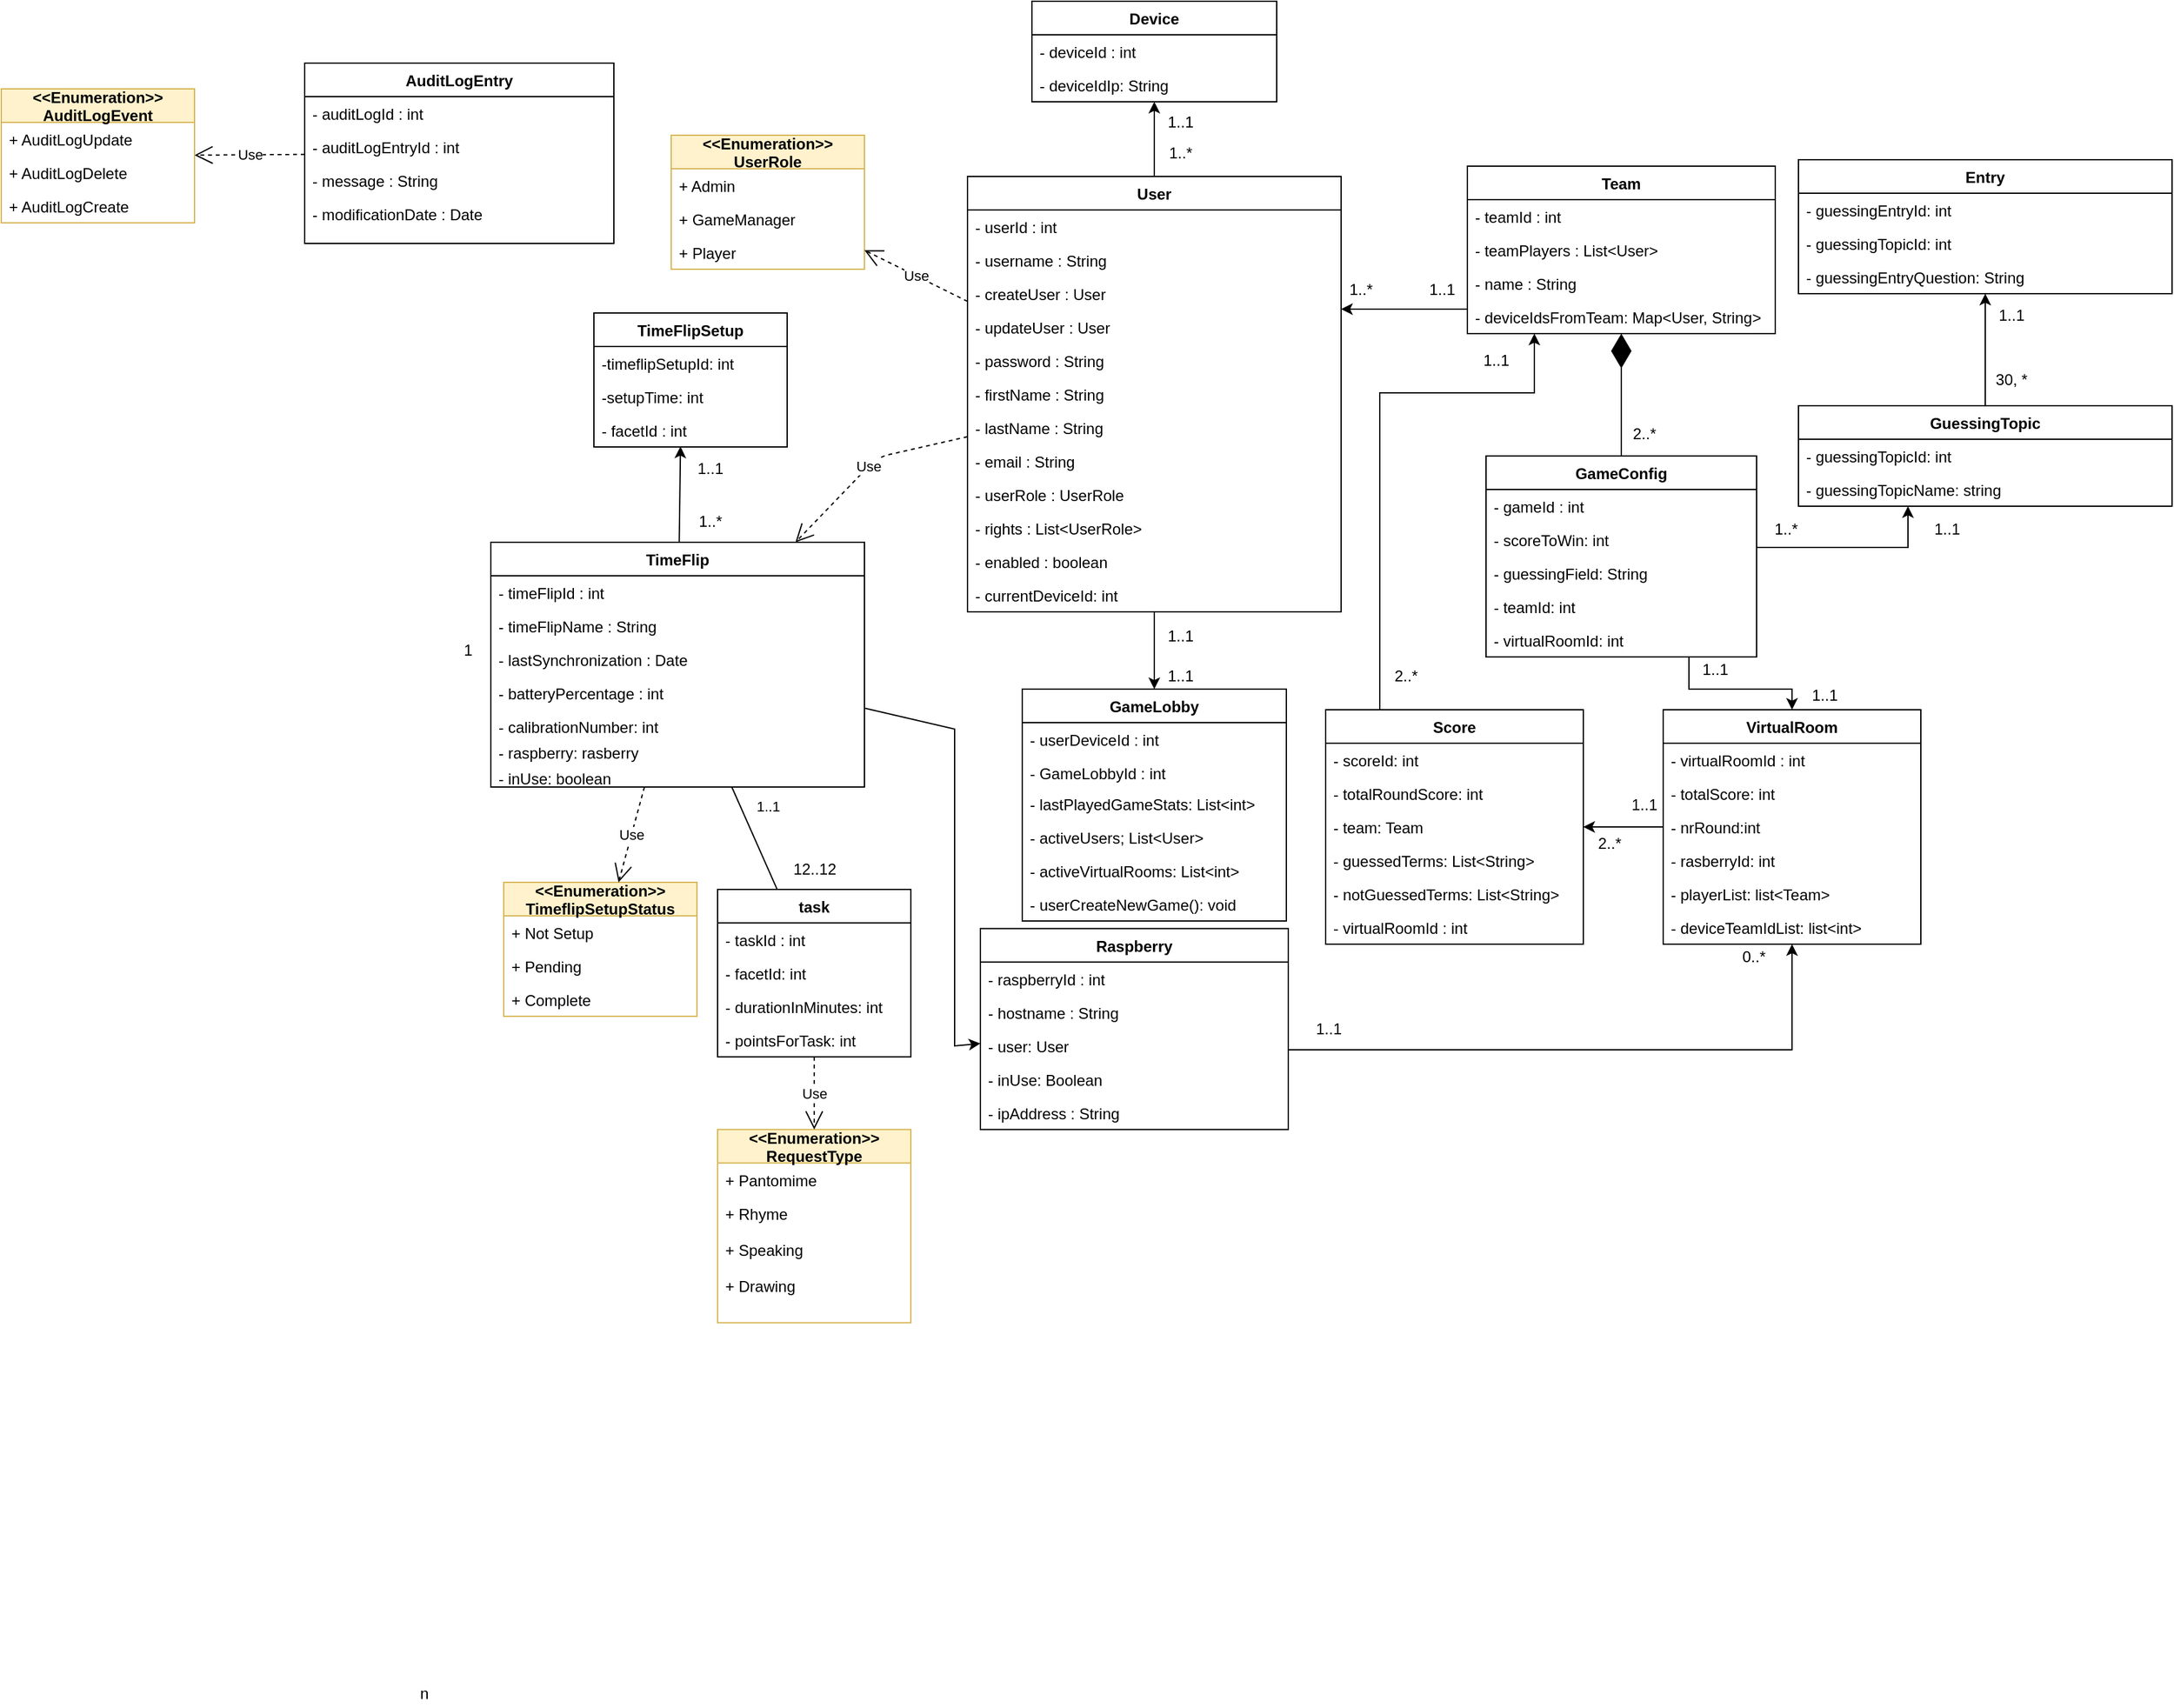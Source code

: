 <mxfile version="14.4.3" type="device"><diagram id="C5RBs43oDa-KdzZeNtuy" name="Page-1"><mxGraphModel dx="3199" dy="1284" grid="1" gridSize="10" guides="1" tooltips="1" connect="1" arrows="1" fold="1" page="1" pageScale="1" pageWidth="827" pageHeight="1169" math="0" shadow="0"><root><mxCell id="WIyWlLk6GJQsqaUBKTNV-0"/><mxCell id="WIyWlLk6GJQsqaUBKTNV-1" parent="WIyWlLk6GJQsqaUBKTNV-0"/><mxCell id="5PBiCE7rdW9SW3USugjP-83" style="edgeStyle=orthogonalEdgeStyle;rounded=0;orthogonalLoop=1;jettySize=auto;html=1;" parent="WIyWlLk6GJQsqaUBKTNV-1" source="x8WCx9pebkbdI_Yr-oTF-0" target="5PBiCE7rdW9SW3USugjP-73" edge="1"><mxGeometry relative="1" as="geometry"/></mxCell><mxCell id="5PBiCE7rdW9SW3USugjP-109" style="edgeStyle=orthogonalEdgeStyle;rounded=0;orthogonalLoop=1;jettySize=auto;html=1;" parent="WIyWlLk6GJQsqaUBKTNV-1" source="x8WCx9pebkbdI_Yr-oTF-0" target="5PBiCE7rdW9SW3USugjP-0" edge="1"><mxGeometry relative="1" as="geometry"/></mxCell><mxCell id="x8WCx9pebkbdI_Yr-oTF-0" value="User" style="swimlane;fontStyle=1;align=center;verticalAlign=top;childLayout=stackLayout;horizontal=1;startSize=26;horizontalStack=0;resizeParent=1;resizeParentMax=0;resizeLast=0;collapsible=1;marginBottom=0;" parent="WIyWlLk6GJQsqaUBKTNV-1" vertex="1"><mxGeometry x="380" y="162" width="290" height="338" as="geometry"/></mxCell><mxCell id="nUB-XONqhZ9gHcy7gtvJ-40" value="- userId : int" style="text;strokeColor=none;fillColor=none;align=left;verticalAlign=top;spacingLeft=4;spacingRight=4;overflow=hidden;rotatable=0;points=[[0,0.5],[1,0.5]];portConstraint=eastwest;" parent="x8WCx9pebkbdI_Yr-oTF-0" vertex="1"><mxGeometry y="26" width="290" height="26" as="geometry"/></mxCell><mxCell id="x8WCx9pebkbdI_Yr-oTF-1" value="- username : String " style="text;strokeColor=none;fillColor=none;align=left;verticalAlign=top;spacingLeft=4;spacingRight=4;overflow=hidden;rotatable=0;points=[[0,0.5],[1,0.5]];portConstraint=eastwest;" parent="x8WCx9pebkbdI_Yr-oTF-0" vertex="1"><mxGeometry y="52" width="290" height="26" as="geometry"/></mxCell><mxCell id="x8WCx9pebkbdI_Yr-oTF-2" value="- createUser : User" style="text;strokeColor=none;fillColor=none;align=left;verticalAlign=top;spacingLeft=4;spacingRight=4;overflow=hidden;rotatable=0;points=[[0,0.5],[1,0.5]];portConstraint=eastwest;" parent="x8WCx9pebkbdI_Yr-oTF-0" vertex="1"><mxGeometry y="78" width="290" height="26" as="geometry"/></mxCell><mxCell id="x8WCx9pebkbdI_Yr-oTF-4" value="- updateUser : User" style="text;strokeColor=none;fillColor=none;align=left;verticalAlign=top;spacingLeft=4;spacingRight=4;overflow=hidden;rotatable=0;points=[[0,0.5],[1,0.5]];portConstraint=eastwest;" parent="x8WCx9pebkbdI_Yr-oTF-0" vertex="1"><mxGeometry y="104" width="290" height="26" as="geometry"/></mxCell><mxCell id="x8WCx9pebkbdI_Yr-oTF-6" value="- password : String" style="text;strokeColor=none;fillColor=none;align=left;verticalAlign=top;spacingLeft=4;spacingRight=4;overflow=hidden;rotatable=0;points=[[0,0.5],[1,0.5]];portConstraint=eastwest;" parent="x8WCx9pebkbdI_Yr-oTF-0" vertex="1"><mxGeometry y="130" width="290" height="26" as="geometry"/></mxCell><mxCell id="x8WCx9pebkbdI_Yr-oTF-7" value="- firstName : String" style="text;strokeColor=none;fillColor=none;align=left;verticalAlign=top;spacingLeft=4;spacingRight=4;overflow=hidden;rotatable=0;points=[[0,0.5],[1,0.5]];portConstraint=eastwest;" parent="x8WCx9pebkbdI_Yr-oTF-0" vertex="1"><mxGeometry y="156" width="290" height="26" as="geometry"/></mxCell><mxCell id="x8WCx9pebkbdI_Yr-oTF-8" value="- lastName : String" style="text;strokeColor=none;fillColor=none;align=left;verticalAlign=top;spacingLeft=4;spacingRight=4;overflow=hidden;rotatable=0;points=[[0,0.5],[1,0.5]];portConstraint=eastwest;" parent="x8WCx9pebkbdI_Yr-oTF-0" vertex="1"><mxGeometry y="182" width="290" height="26" as="geometry"/></mxCell><mxCell id="x8WCx9pebkbdI_Yr-oTF-9" value="- email : String" style="text;strokeColor=none;fillColor=none;align=left;verticalAlign=top;spacingLeft=4;spacingRight=4;overflow=hidden;rotatable=0;points=[[0,0.5],[1,0.5]];portConstraint=eastwest;" parent="x8WCx9pebkbdI_Yr-oTF-0" vertex="1"><mxGeometry y="208" width="290" height="26" as="geometry"/></mxCell><mxCell id="x8WCx9pebkbdI_Yr-oTF-10" value="- userRole : UserRole" style="text;strokeColor=none;fillColor=none;align=left;verticalAlign=top;spacingLeft=4;spacingRight=4;overflow=hidden;rotatable=0;points=[[0,0.5],[1,0.5]];portConstraint=eastwest;" parent="x8WCx9pebkbdI_Yr-oTF-0" vertex="1"><mxGeometry y="234" width="290" height="26" as="geometry"/></mxCell><mxCell id="x8WCx9pebkbdI_Yr-oTF-11" value="- rights : List&lt;UserRole&gt;" style="text;strokeColor=none;fillColor=none;align=left;verticalAlign=top;spacingLeft=4;spacingRight=4;overflow=hidden;rotatable=0;points=[[0,0.5],[1,0.5]];portConstraint=eastwest;" parent="x8WCx9pebkbdI_Yr-oTF-0" vertex="1"><mxGeometry y="260" width="290" height="26" as="geometry"/></mxCell><mxCell id="5PBiCE7rdW9SW3USugjP-110" value="- enabled : boolean" style="text;strokeColor=none;fillColor=none;align=left;verticalAlign=top;spacingLeft=4;spacingRight=4;overflow=hidden;rotatable=0;points=[[0,0.5],[1,0.5]];portConstraint=eastwest;" parent="x8WCx9pebkbdI_Yr-oTF-0" vertex="1"><mxGeometry y="286" width="290" height="26" as="geometry"/></mxCell><mxCell id="x8WCx9pebkbdI_Yr-oTF-12" value="- currentDeviceId: int" style="text;strokeColor=none;fillColor=none;align=left;verticalAlign=top;spacingLeft=4;spacingRight=4;overflow=hidden;rotatable=0;points=[[0,0.5],[1,0.5]];portConstraint=eastwest;" parent="x8WCx9pebkbdI_Yr-oTF-0" vertex="1"><mxGeometry y="312" width="290" height="26" as="geometry"/></mxCell><mxCell id="x8WCx9pebkbdI_Yr-oTF-17" value="&lt;&lt;Enumeration&gt;&gt;&#10;UserRole" style="swimlane;fontStyle=1;childLayout=stackLayout;horizontal=1;startSize=26;fillColor=#fff2cc;horizontalStack=0;resizeParent=1;resizeParentMax=0;resizeLast=0;collapsible=1;marginBottom=0;strokeColor=#d6b656;" parent="WIyWlLk6GJQsqaUBKTNV-1" vertex="1"><mxGeometry x="150" y="130.0" width="150" height="104" as="geometry"/></mxCell><mxCell id="x8WCx9pebkbdI_Yr-oTF-18" value="+ Admin" style="text;strokeColor=none;fillColor=none;align=left;verticalAlign=top;spacingLeft=4;spacingRight=4;overflow=hidden;rotatable=0;points=[[0,0.5],[1,0.5]];portConstraint=eastwest;" parent="x8WCx9pebkbdI_Yr-oTF-17" vertex="1"><mxGeometry y="26" width="150" height="26" as="geometry"/></mxCell><mxCell id="x8WCx9pebkbdI_Yr-oTF-19" value="+ GameManager" style="text;strokeColor=none;fillColor=none;align=left;verticalAlign=top;spacingLeft=4;spacingRight=4;overflow=hidden;rotatable=0;points=[[0,0.5],[1,0.5]];portConstraint=eastwest;" parent="x8WCx9pebkbdI_Yr-oTF-17" vertex="1"><mxGeometry y="52" width="150" height="26" as="geometry"/></mxCell><mxCell id="x8WCx9pebkbdI_Yr-oTF-21" value="+ Player" style="text;strokeColor=none;fillColor=none;align=left;verticalAlign=top;spacingLeft=4;spacingRight=4;overflow=hidden;rotatable=0;points=[[0,0.5],[1,0.5]];portConstraint=eastwest;" parent="x8WCx9pebkbdI_Yr-oTF-17" vertex="1"><mxGeometry y="78" width="150" height="26" as="geometry"/></mxCell><mxCell id="3ohRnOLh0SfSRYzVMqyz-22" value="Use" style="endArrow=open;endSize=12;dashed=1;html=1;" parent="WIyWlLk6GJQsqaUBKTNV-1" source="sR1mR8bAJaTeqPK0hxpu-1" target="sR1mR8bAJaTeqPK0hxpu-5" edge="1"><mxGeometry width="160" relative="1" as="geometry"><mxPoint x="940" y="301.5" as="sourcePoint"/><mxPoint x="1117.05" y="241.998" as="targetPoint"/></mxGeometry></mxCell><mxCell id="3ohRnOLh0SfSRYzVMqyz-24" value="Use" style="endArrow=open;endSize=12;dashed=1;html=1;" parent="WIyWlLk6GJQsqaUBKTNV-1" source="x8WCx9pebkbdI_Yr-oTF-0" target="x8WCx9pebkbdI_Yr-oTF-17" edge="1"><mxGeometry width="160" relative="1" as="geometry"><mxPoint x="280" y="333" as="sourcePoint"/><mxPoint x="406.03" y="330.998" as="targetPoint"/></mxGeometry></mxCell><mxCell id="nUB-XONqhZ9gHcy7gtvJ-31" style="edgeStyle=none;rounded=0;orthogonalLoop=1;jettySize=auto;html=1;entryX=0.448;entryY=0.987;entryDx=0;entryDy=0;entryPerimeter=0;" parent="WIyWlLk6GJQsqaUBKTNV-1" source="EiHLV2kzqp4cgP1aP6Wh-11" target="EiHLV2kzqp4cgP1aP6Wh-104" edge="1"><mxGeometry relative="1" as="geometry"/></mxCell><mxCell id="EiHLV2kzqp4cgP1aP6Wh-11" value="TimeFlip" style="swimlane;fontStyle=1;align=center;verticalAlign=top;childLayout=stackLayout;horizontal=1;startSize=26;horizontalStack=0;resizeParent=1;resizeParentMax=0;resizeLast=0;collapsible=1;marginBottom=0;" parent="WIyWlLk6GJQsqaUBKTNV-1" vertex="1"><mxGeometry x="10" y="446" width="290" height="190" as="geometry"/></mxCell><mxCell id="EiHLV2kzqp4cgP1aP6Wh-12" value="- timeFlipId : int" style="text;strokeColor=none;fillColor=none;align=left;verticalAlign=top;spacingLeft=4;spacingRight=4;overflow=hidden;rotatable=0;points=[[0,0.5],[1,0.5]];portConstraint=eastwest;" parent="EiHLV2kzqp4cgP1aP6Wh-11" vertex="1"><mxGeometry y="26" width="290" height="26" as="geometry"/></mxCell><mxCell id="EiHLV2kzqp4cgP1aP6Wh-14" value="- timeFlipName : String" style="text;strokeColor=none;fillColor=none;align=left;verticalAlign=top;spacingLeft=4;spacingRight=4;overflow=hidden;rotatable=0;points=[[0,0.5],[1,0.5]];portConstraint=eastwest;" parent="EiHLV2kzqp4cgP1aP6Wh-11" vertex="1"><mxGeometry y="52" width="290" height="26" as="geometry"/></mxCell><mxCell id="EiHLV2kzqp4cgP1aP6Wh-15" value="- lastSynchronization : Date" style="text;strokeColor=none;fillColor=none;align=left;verticalAlign=top;spacingLeft=4;spacingRight=4;overflow=hidden;rotatable=0;points=[[0,0.5],[1,0.5]];portConstraint=eastwest;" parent="EiHLV2kzqp4cgP1aP6Wh-11" vertex="1"><mxGeometry y="78" width="290" height="26" as="geometry"/></mxCell><mxCell id="EiHLV2kzqp4cgP1aP6Wh-18" value="- batteryPercentage : int" style="text;align=left;verticalAlign=top;spacingLeft=4;spacingRight=4;overflow=hidden;rotatable=0;points=[[0,0.5],[1,0.5]];portConstraint=eastwest;" parent="EiHLV2kzqp4cgP1aP6Wh-11" vertex="1"><mxGeometry y="104" width="290" height="26" as="geometry"/></mxCell><mxCell id="EiHLV2kzqp4cgP1aP6Wh-19" value="- calibrationNumber: int" style="text;align=left;verticalAlign=top;spacingLeft=4;spacingRight=4;overflow=hidden;rotatable=0;points=[[0,0.5],[1,0.5]];portConstraint=eastwest;" parent="EiHLV2kzqp4cgP1aP6Wh-11" vertex="1"><mxGeometry y="130" width="290" height="20" as="geometry"/></mxCell><mxCell id="nUB-XONqhZ9gHcy7gtvJ-35" value="- raspberry: rasberry" style="text;align=left;verticalAlign=top;spacingLeft=4;spacingRight=4;overflow=hidden;rotatable=0;points=[[0,0.5],[1,0.5]];portConstraint=eastwest;" parent="EiHLV2kzqp4cgP1aP6Wh-11" vertex="1"><mxGeometry y="150" width="290" height="20" as="geometry"/></mxCell><mxCell id="nUB-XONqhZ9gHcy7gtvJ-34" value="- inUse: boolean" style="text;align=left;verticalAlign=top;spacingLeft=4;spacingRight=4;overflow=hidden;rotatable=0;points=[[0,0.5],[1,0.5]];portConstraint=eastwest;" parent="EiHLV2kzqp4cgP1aP6Wh-11" vertex="1"><mxGeometry y="170" width="290" height="20" as="geometry"/></mxCell><mxCell id="EiHLV2kzqp4cgP1aP6Wh-20" value="&lt;&lt;Enumeration&gt;&gt;&#10;TimeflipSetupStatus" style="swimlane;fontStyle=1;childLayout=stackLayout;horizontal=1;startSize=26;fillColor=#fff2cc;horizontalStack=0;resizeParent=1;resizeParentMax=0;resizeLast=0;collapsible=1;marginBottom=0;strokeColor=#d6b656;" parent="WIyWlLk6GJQsqaUBKTNV-1" vertex="1"><mxGeometry x="20" y="710" width="150" height="104" as="geometry"/></mxCell><mxCell id="EiHLV2kzqp4cgP1aP6Wh-21" value="+ Not Setup" style="text;strokeColor=none;fillColor=none;align=left;verticalAlign=top;spacingLeft=4;spacingRight=4;overflow=hidden;rotatable=0;points=[[0,0.5],[1,0.5]];portConstraint=eastwest;" parent="EiHLV2kzqp4cgP1aP6Wh-20" vertex="1"><mxGeometry y="26" width="150" height="26" as="geometry"/></mxCell><mxCell id="EiHLV2kzqp4cgP1aP6Wh-22" value="+ Pending" style="text;strokeColor=none;fillColor=none;align=left;verticalAlign=top;spacingLeft=4;spacingRight=4;overflow=hidden;rotatable=0;points=[[0,0.5],[1,0.5]];portConstraint=eastwest;" parent="EiHLV2kzqp4cgP1aP6Wh-20" vertex="1"><mxGeometry y="52" width="150" height="26" as="geometry"/></mxCell><mxCell id="EiHLV2kzqp4cgP1aP6Wh-23" value="+ Complete" style="text;strokeColor=none;fillColor=none;align=left;verticalAlign=top;spacingLeft=4;spacingRight=4;overflow=hidden;rotatable=0;points=[[0,0.5],[1,0.5]];portConstraint=eastwest;" parent="EiHLV2kzqp4cgP1aP6Wh-20" vertex="1"><mxGeometry y="78" width="150" height="26" as="geometry"/></mxCell><mxCell id="EiHLV2kzqp4cgP1aP6Wh-79" value="Use" style="endArrow=open;endSize=12;dashed=1;html=1;" parent="WIyWlLk6GJQsqaUBKTNV-1" source="EiHLV2kzqp4cgP1aP6Wh-11" target="EiHLV2kzqp4cgP1aP6Wh-20" edge="1"><mxGeometry width="160" relative="1" as="geometry"><mxPoint x="110.05" y="648.4" as="sourcePoint"/><mxPoint x="40" y="780" as="targetPoint"/></mxGeometry></mxCell><mxCell id="EiHLV2kzqp4cgP1aP6Wh-83" value="task" style="swimlane;fontStyle=1;align=center;verticalAlign=top;childLayout=stackLayout;horizontal=1;startSize=26;horizontalStack=0;resizeParent=1;resizeParentMax=0;resizeLast=0;collapsible=1;marginBottom=0;" parent="WIyWlLk6GJQsqaUBKTNV-1" vertex="1"><mxGeometry x="186.03" y="715.56" width="150" height="130" as="geometry"/></mxCell><mxCell id="nUB-XONqhZ9gHcy7gtvJ-36" value="- taskId : int" style="text;strokeColor=none;fillColor=none;align=left;verticalAlign=top;spacingLeft=4;spacingRight=4;overflow=hidden;rotatable=0;points=[[0,0.5],[1,0.5]];portConstraint=eastwest;" parent="EiHLV2kzqp4cgP1aP6Wh-83" vertex="1"><mxGeometry y="26" width="150" height="26" as="geometry"/></mxCell><mxCell id="EiHLV2kzqp4cgP1aP6Wh-84" value="- facetId: int" style="text;strokeColor=none;fillColor=none;align=left;verticalAlign=top;spacingLeft=4;spacingRight=4;overflow=hidden;rotatable=0;points=[[0,0.5],[1,0.5]];portConstraint=eastwest;" parent="EiHLV2kzqp4cgP1aP6Wh-83" vertex="1"><mxGeometry y="52" width="150" height="26" as="geometry"/></mxCell><mxCell id="nUB-XONqhZ9gHcy7gtvJ-38" value="- durationInMinutes: int" style="text;strokeColor=none;fillColor=none;align=left;verticalAlign=top;spacingLeft=4;spacingRight=4;overflow=hidden;rotatable=0;points=[[0,0.5],[1,0.5]];portConstraint=eastwest;" parent="EiHLV2kzqp4cgP1aP6Wh-83" vertex="1"><mxGeometry y="78" width="150" height="26" as="geometry"/></mxCell><mxCell id="nUB-XONqhZ9gHcy7gtvJ-37" value="- pointsForTask: int" style="text;strokeColor=none;fillColor=none;align=left;verticalAlign=top;spacingLeft=4;spacingRight=4;overflow=hidden;rotatable=0;points=[[0,0.5],[1,0.5]];portConstraint=eastwest;" parent="EiHLV2kzqp4cgP1aP6Wh-83" vertex="1"><mxGeometry y="104" width="150" height="26" as="geometry"/></mxCell><mxCell id="EiHLV2kzqp4cgP1aP6Wh-96" value="&lt;&lt;Enumeration&gt;&gt;&#10;RequestType" style="swimlane;fontStyle=1;childLayout=stackLayout;horizontal=1;startSize=26;fillColor=#fff2cc;horizontalStack=0;resizeParent=1;resizeParentMax=0;resizeLast=0;collapsible=1;marginBottom=0;strokeColor=#d6b656;" parent="WIyWlLk6GJQsqaUBKTNV-1" vertex="1"><mxGeometry x="186.03" y="901.84" width="150" height="150" as="geometry"/></mxCell><mxCell id="EiHLV2kzqp4cgP1aP6Wh-97" value="+ Pantomime" style="text;strokeColor=none;fillColor=none;align=left;verticalAlign=top;spacingLeft=4;spacingRight=4;overflow=hidden;rotatable=0;points=[[0,0.5],[1,0.5]];portConstraint=eastwest;" parent="EiHLV2kzqp4cgP1aP6Wh-96" vertex="1"><mxGeometry y="26" width="150" height="26" as="geometry"/></mxCell><mxCell id="EiHLV2kzqp4cgP1aP6Wh-98" value="+ Rhyme&#10;&#10;+ Speaking&#10;&#10;+ Drawing" style="text;strokeColor=none;fillColor=none;align=left;verticalAlign=top;spacingLeft=4;spacingRight=4;overflow=hidden;rotatable=0;points=[[0,0.5],[1,0.5]];portConstraint=eastwest;" parent="EiHLV2kzqp4cgP1aP6Wh-96" vertex="1"><mxGeometry y="52" width="150" height="98" as="geometry"/></mxCell><mxCell id="EiHLV2kzqp4cgP1aP6Wh-100" value="TimeFlipSetup" style="swimlane;fontStyle=1;align=center;verticalAlign=top;childLayout=stackLayout;horizontal=1;startSize=26;horizontalStack=0;resizeParent=1;resizeParentMax=0;resizeLast=0;collapsible=1;marginBottom=0;" parent="WIyWlLk6GJQsqaUBKTNV-1" vertex="1"><mxGeometry x="90" y="268" width="150" height="104" as="geometry"/></mxCell><mxCell id="EiHLV2kzqp4cgP1aP6Wh-101" value="-timeflipSetupId: int" style="text;strokeColor=none;fillColor=none;align=left;verticalAlign=top;spacingLeft=4;spacingRight=4;overflow=hidden;rotatable=0;points=[[0,0.5],[1,0.5]];portConstraint=eastwest;" parent="EiHLV2kzqp4cgP1aP6Wh-100" vertex="1"><mxGeometry y="26" width="150" height="26" as="geometry"/></mxCell><mxCell id="EiHLV2kzqp4cgP1aP6Wh-103" value="-setupTime: int" style="text;strokeColor=none;fillColor=none;align=left;verticalAlign=top;spacingLeft=4;spacingRight=4;overflow=hidden;rotatable=0;points=[[0,0.5],[1,0.5]];portConstraint=eastwest;" parent="EiHLV2kzqp4cgP1aP6Wh-100" vertex="1"><mxGeometry y="52" width="150" height="26" as="geometry"/></mxCell><mxCell id="EiHLV2kzqp4cgP1aP6Wh-104" value="- facetId : int" style="text;strokeColor=none;fillColor=none;align=left;verticalAlign=top;spacingLeft=4;spacingRight=4;overflow=hidden;rotatable=0;points=[[0,0.5],[1,0.5]];portConstraint=eastwest;" parent="EiHLV2kzqp4cgP1aP6Wh-100" vertex="1"><mxGeometry y="78" width="150" height="26" as="geometry"/></mxCell><mxCell id="EiHLV2kzqp4cgP1aP6Wh-112" value="Raspberry" style="swimlane;fontStyle=1;align=center;verticalAlign=top;childLayout=stackLayout;horizontal=1;startSize=26;horizontalStack=0;resizeParent=1;resizeParentMax=0;resizeLast=0;collapsible=1;marginBottom=0;" parent="WIyWlLk6GJQsqaUBKTNV-1" vertex="1"><mxGeometry x="390" y="745.84" width="239" height="156" as="geometry"/></mxCell><mxCell id="EiHLV2kzqp4cgP1aP6Wh-113" value="- raspberryId : int" style="text;strokeColor=none;fillColor=none;align=left;verticalAlign=top;spacingLeft=4;spacingRight=4;overflow=hidden;rotatable=0;points=[[0,0.5],[1,0.5]];portConstraint=eastwest;" parent="EiHLV2kzqp4cgP1aP6Wh-112" vertex="1"><mxGeometry y="26" width="239" height="26" as="geometry"/></mxCell><mxCell id="EiHLV2kzqp4cgP1aP6Wh-114" value="- hostname : String" style="text;strokeColor=none;fillColor=none;align=left;verticalAlign=top;spacingLeft=4;spacingRight=4;overflow=hidden;rotatable=0;points=[[0,0.5],[1,0.5]];portConstraint=eastwest;" parent="EiHLV2kzqp4cgP1aP6Wh-112" vertex="1"><mxGeometry y="52" width="239" height="26" as="geometry"/></mxCell><mxCell id="EiHLV2kzqp4cgP1aP6Wh-115" value="- user: User" style="text;strokeColor=none;fillColor=none;align=left;verticalAlign=top;spacingLeft=4;spacingRight=4;overflow=hidden;rotatable=0;points=[[0,0.5],[1,0.5]];portConstraint=eastwest;" parent="EiHLV2kzqp4cgP1aP6Wh-112" vertex="1"><mxGeometry y="78" width="239" height="26" as="geometry"/></mxCell><mxCell id="EiHLV2kzqp4cgP1aP6Wh-119" value="- inUse: Boolean" style="text;align=left;verticalAlign=top;spacingLeft=4;spacingRight=4;overflow=hidden;rotatable=0;points=[[0,0.5],[1,0.5]];portConstraint=eastwest;" parent="EiHLV2kzqp4cgP1aP6Wh-112" vertex="1"><mxGeometry y="104" width="239" height="26" as="geometry"/></mxCell><mxCell id="EiHLV2kzqp4cgP1aP6Wh-120" value="- ipAddress : String&#10;" style="text;align=left;verticalAlign=top;spacingLeft=4;spacingRight=4;overflow=hidden;rotatable=0;points=[[0,0.5],[1,0.5]];portConstraint=eastwest;" parent="EiHLV2kzqp4cgP1aP6Wh-112" vertex="1"><mxGeometry y="130" width="239" height="26" as="geometry"/></mxCell><mxCell id="EiHLV2kzqp4cgP1aP6Wh-127" value="VirtualRoom" style="swimlane;fontStyle=1;align=center;verticalAlign=top;childLayout=stackLayout;horizontal=1;startSize=26;horizontalStack=0;resizeParent=1;resizeParentMax=0;resizeLast=0;collapsible=1;marginBottom=0;" parent="WIyWlLk6GJQsqaUBKTNV-1" vertex="1"><mxGeometry x="920" y="576" width="200" height="182" as="geometry"/></mxCell><mxCell id="EiHLV2kzqp4cgP1aP6Wh-128" value="- virtualRoomId : int" style="text;strokeColor=none;fillColor=none;align=left;verticalAlign=top;spacingLeft=4;spacingRight=4;overflow=hidden;rotatable=0;points=[[0,0.5],[1,0.5]];portConstraint=eastwest;" parent="EiHLV2kzqp4cgP1aP6Wh-127" vertex="1"><mxGeometry y="26" width="200" height="26" as="geometry"/></mxCell><mxCell id="nUB-XONqhZ9gHcy7gtvJ-48" value="- totalScore: int" style="text;strokeColor=none;fillColor=none;align=left;verticalAlign=top;spacingLeft=4;spacingRight=4;overflow=hidden;rotatable=0;points=[[0,0.5],[1,0.5]];portConstraint=eastwest;" parent="EiHLV2kzqp4cgP1aP6Wh-127" vertex="1"><mxGeometry y="52" width="200" height="26" as="geometry"/></mxCell><mxCell id="EiHLV2kzqp4cgP1aP6Wh-129" value="- nrRound:int" style="text;strokeColor=none;fillColor=none;align=left;verticalAlign=top;spacingLeft=4;spacingRight=4;overflow=hidden;rotatable=0;points=[[0,0.5],[1,0.5]];portConstraint=eastwest;" parent="EiHLV2kzqp4cgP1aP6Wh-127" vertex="1"><mxGeometry y="78" width="200" height="26" as="geometry"/></mxCell><mxCell id="nUB-XONqhZ9gHcy7gtvJ-50" value="- rasberryId: int" style="text;strokeColor=none;fillColor=none;align=left;verticalAlign=top;spacingLeft=4;spacingRight=4;overflow=hidden;rotatable=0;points=[[0,0.5],[1,0.5]];portConstraint=eastwest;" parent="EiHLV2kzqp4cgP1aP6Wh-127" vertex="1"><mxGeometry y="104" width="200" height="26" as="geometry"/></mxCell><mxCell id="5PBiCE7rdW9SW3USugjP-6" value="- playerList: list&lt;Team&gt;" style="text;strokeColor=none;fillColor=none;align=left;verticalAlign=top;spacingLeft=4;spacingRight=4;overflow=hidden;rotatable=0;points=[[0,0.5],[1,0.5]];portConstraint=eastwest;" parent="EiHLV2kzqp4cgP1aP6Wh-127" vertex="1"><mxGeometry y="130" width="200" height="26" as="geometry"/></mxCell><mxCell id="nUB-XONqhZ9gHcy7gtvJ-49" value="- deviceTeamIdList: list&lt;int&gt;" style="text;strokeColor=none;fillColor=none;align=left;verticalAlign=top;spacingLeft=4;spacingRight=4;overflow=hidden;rotatable=0;points=[[0,0.5],[1,0.5]];portConstraint=eastwest;" parent="EiHLV2kzqp4cgP1aP6Wh-127" vertex="1"><mxGeometry y="156" width="200" height="26" as="geometry"/></mxCell><mxCell id="EiHLV2kzqp4cgP1aP6Wh-208" value="1" style="text;html=1;resizable=0;autosize=1;align=center;verticalAlign=middle;points=[];fillColor=none;strokeColor=none;rounded=0;" parent="WIyWlLk6GJQsqaUBKTNV-1" vertex="1"><mxGeometry x="-18" y="520" width="20" height="20" as="geometry"/></mxCell><mxCell id="EiHLV2kzqp4cgP1aP6Wh-209" value="n" style="text;html=1;resizable=0;autosize=1;align=center;verticalAlign=middle;points=[];fillColor=none;strokeColor=none;rounded=0;" parent="WIyWlLk6GJQsqaUBKTNV-1" vertex="1"><mxGeometry x="-52" y="1330" width="20" height="20" as="geometry"/></mxCell><mxCell id="EiHLV2kzqp4cgP1aP6Wh-221" value="1..*" style="text;html=1;resizable=0;autosize=1;align=center;verticalAlign=middle;points=[];fillColor=none;strokeColor=none;rounded=0;" parent="WIyWlLk6GJQsqaUBKTNV-1" vertex="1"><mxGeometry x="670" y="240" width="30" height="20" as="geometry"/></mxCell><mxCell id="EiHLV2kzqp4cgP1aP6Wh-228" value="" style="endArrow=none;html=1;rounded=0;" parent="WIyWlLk6GJQsqaUBKTNV-1" source="EiHLV2kzqp4cgP1aP6Wh-11" target="EiHLV2kzqp4cgP1aP6Wh-83" edge="1"><mxGeometry relative="1" as="geometry"><mxPoint x="241.94" y="646" as="sourcePoint"/><mxPoint x="212.03" y="715.56" as="targetPoint"/><Array as="points"/></mxGeometry></mxCell><mxCell id="EiHLV2kzqp4cgP1aP6Wh-229" value="1..1" style="edgeLabel;html=1;align=center;verticalAlign=middle;resizable=0;points=[];" parent="EiHLV2kzqp4cgP1aP6Wh-228" vertex="1" connectable="0"><mxGeometry x="-0.84" y="-3" relative="1" as="geometry"><mxPoint x="28" y="6.69" as="offset"/></mxGeometry></mxCell><mxCell id="EiHLV2kzqp4cgP1aP6Wh-230" value="12..12" style="text;html=1;align=center;verticalAlign=middle;resizable=0;points=[];autosize=1;" parent="WIyWlLk6GJQsqaUBKTNV-1" vertex="1"><mxGeometry x="236.03" y="690" width="50" height="20" as="geometry"/></mxCell><mxCell id="JwYEnSfxFxQ7xGG_uzkb-5" value="1..1" style="text;html=1;align=center;verticalAlign=middle;resizable=0;points=[];autosize=1;" parent="WIyWlLk6GJQsqaUBKTNV-1" vertex="1"><mxGeometry x="525" y="540" width="40" height="20" as="geometry"/></mxCell><mxCell id="sR1mR8bAJaTeqPK0hxpu-1" value="AuditLogEntry&#10;" style="swimlane;fontStyle=1;align=center;verticalAlign=top;childLayout=stackLayout;horizontal=1;startSize=26;horizontalStack=0;resizeParent=1;resizeParentMax=0;resizeLast=0;collapsible=1;marginBottom=0;" parent="WIyWlLk6GJQsqaUBKTNV-1" vertex="1"><mxGeometry x="-134.5" y="74" width="240" height="140" as="geometry"/></mxCell><mxCell id="sR1mR8bAJaTeqPK0hxpu-2" value="- auditLogId : int " style="text;strokeColor=none;fillColor=none;align=left;verticalAlign=top;spacingLeft=4;spacingRight=4;overflow=hidden;rotatable=0;points=[[0,0.5],[1,0.5]];portConstraint=eastwest;" parent="sR1mR8bAJaTeqPK0hxpu-1" vertex="1"><mxGeometry y="26" width="240" height="26" as="geometry"/></mxCell><mxCell id="nUB-XONqhZ9gHcy7gtvJ-30" value="- auditLogEntryId : int " style="text;strokeColor=none;fillColor=none;align=left;verticalAlign=top;spacingLeft=4;spacingRight=4;overflow=hidden;rotatable=0;points=[[0,0.5],[1,0.5]];portConstraint=eastwest;" parent="sR1mR8bAJaTeqPK0hxpu-1" vertex="1"><mxGeometry y="52" width="240" height="26" as="geometry"/></mxCell><mxCell id="sR1mR8bAJaTeqPK0hxpu-3" value="- message : String" style="text;strokeColor=none;fillColor=none;align=left;verticalAlign=top;spacingLeft=4;spacingRight=4;overflow=hidden;rotatable=0;points=[[0,0.5],[1,0.5]];portConstraint=eastwest;" parent="sR1mR8bAJaTeqPK0hxpu-1" vertex="1"><mxGeometry y="78" width="240" height="26" as="geometry"/></mxCell><mxCell id="sR1mR8bAJaTeqPK0hxpu-4" value="- modificationDate : Date" style="text;strokeColor=none;fillColor=none;align=left;verticalAlign=top;spacingLeft=4;spacingRight=4;overflow=hidden;rotatable=0;points=[[0,0.5],[1,0.5]];portConstraint=eastwest;" parent="sR1mR8bAJaTeqPK0hxpu-1" vertex="1"><mxGeometry y="104" width="240" height="36" as="geometry"/></mxCell><mxCell id="sR1mR8bAJaTeqPK0hxpu-5" value="&lt;&lt;Enumeration&gt;&gt;&#10;AuditLogEvent" style="swimlane;fontStyle=1;childLayout=stackLayout;horizontal=1;startSize=26;fillColor=#fff2cc;horizontalStack=0;resizeParent=1;resizeParentMax=0;resizeLast=0;collapsible=1;marginBottom=0;strokeColor=#d6b656;" parent="WIyWlLk6GJQsqaUBKTNV-1" vertex="1"><mxGeometry x="-370" y="94" width="150" height="104" as="geometry"/></mxCell><mxCell id="sR1mR8bAJaTeqPK0hxpu-6" value="+ AuditLogUpdate" style="text;strokeColor=none;fillColor=none;align=left;verticalAlign=top;spacingLeft=4;spacingRight=4;overflow=hidden;rotatable=0;points=[[0,0.5],[1,0.5]];portConstraint=eastwest;" parent="sR1mR8bAJaTeqPK0hxpu-5" vertex="1"><mxGeometry y="26" width="150" height="26" as="geometry"/></mxCell><mxCell id="sR1mR8bAJaTeqPK0hxpu-7" value="+ AuditLogDelete" style="text;strokeColor=none;fillColor=none;align=left;verticalAlign=top;spacingLeft=4;spacingRight=4;overflow=hidden;rotatable=0;points=[[0,0.5],[1,0.5]];portConstraint=eastwest;" parent="sR1mR8bAJaTeqPK0hxpu-5" vertex="1"><mxGeometry y="52" width="150" height="26" as="geometry"/></mxCell><mxCell id="sR1mR8bAJaTeqPK0hxpu-8" value="+ AuditLogCreate" style="text;strokeColor=none;fillColor=none;align=left;verticalAlign=top;spacingLeft=4;spacingRight=4;overflow=hidden;rotatable=0;points=[[0,0.5],[1,0.5]];portConstraint=eastwest;" parent="sR1mR8bAJaTeqPK0hxpu-5" vertex="1"><mxGeometry y="78" width="150" height="26" as="geometry"/></mxCell><mxCell id="nUB-XONqhZ9gHcy7gtvJ-12" value="Use" style="endArrow=open;endSize=12;dashed=1;html=1;" parent="WIyWlLk6GJQsqaUBKTNV-1" source="x8WCx9pebkbdI_Yr-oTF-0" target="EiHLV2kzqp4cgP1aP6Wh-11" edge="1"><mxGeometry width="160" relative="1" as="geometry"><mxPoint x="376" y="380" as="sourcePoint"/><mxPoint x="225" y="630" as="targetPoint"/><Array as="points"><mxPoint x="310" y="380"/></Array></mxGeometry></mxCell><mxCell id="nUB-XONqhZ9gHcy7gtvJ-13" style="edgeStyle=none;rounded=0;orthogonalLoop=1;jettySize=auto;html=1;" parent="WIyWlLk6GJQsqaUBKTNV-1" source="EiHLV2kzqp4cgP1aP6Wh-11" target="EiHLV2kzqp4cgP1aP6Wh-112" edge="1"><mxGeometry relative="1" as="geometry"><mxPoint x="820" y="930" as="targetPoint"/><mxPoint x="299.13" y="591" as="sourcePoint"/><Array as="points"><mxPoint x="370" y="591"/><mxPoint x="370" y="837"/></Array></mxGeometry></mxCell><mxCell id="nUB-XONqhZ9gHcy7gtvJ-21" value="Use" style="endArrow=open;endSize=12;dashed=1;html=1;" parent="WIyWlLk6GJQsqaUBKTNV-1" source="EiHLV2kzqp4cgP1aP6Wh-83" target="EiHLV2kzqp4cgP1aP6Wh-96" edge="1"><mxGeometry width="160" relative="1" as="geometry"><mxPoint x="408.03" y="695.56" as="sourcePoint"/><mxPoint x="339.98" y="785.16" as="targetPoint"/></mxGeometry></mxCell><mxCell id="5PBiCE7rdW9SW3USugjP-112" style="edgeStyle=orthogonalEdgeStyle;rounded=0;orthogonalLoop=1;jettySize=auto;html=1;" parent="WIyWlLk6GJQsqaUBKTNV-1" source="nUB-XONqhZ9gHcy7gtvJ-23" target="5PBiCE7rdW9SW3USugjP-55" edge="1"><mxGeometry relative="1" as="geometry"><Array as="points"><mxPoint x="700" y="330"/><mxPoint x="820" y="330"/></Array></mxGeometry></mxCell><mxCell id="nUB-XONqhZ9gHcy7gtvJ-23" value="Score" style="swimlane;fontStyle=1;align=center;verticalAlign=top;childLayout=stackLayout;horizontal=1;startSize=26;horizontalStack=0;resizeParent=1;resizeParentMax=0;resizeLast=0;collapsible=1;marginBottom=0;" parent="WIyWlLk6GJQsqaUBKTNV-1" vertex="1"><mxGeometry x="658" y="576" width="200" height="182" as="geometry"/></mxCell><mxCell id="nUB-XONqhZ9gHcy7gtvJ-41" value="- scoreId: int" style="text;strokeColor=none;fillColor=none;align=left;verticalAlign=top;spacingLeft=4;spacingRight=4;overflow=hidden;rotatable=0;points=[[0,0.5],[1,0.5]];portConstraint=eastwest;" parent="nUB-XONqhZ9gHcy7gtvJ-23" vertex="1"><mxGeometry y="26" width="200" height="26" as="geometry"/></mxCell><mxCell id="nUB-XONqhZ9gHcy7gtvJ-44" value="- totalRoundScore: int" style="text;strokeColor=none;fillColor=none;align=left;verticalAlign=top;spacingLeft=4;spacingRight=4;overflow=hidden;rotatable=0;points=[[0,0.5],[1,0.5]];portConstraint=eastwest;" parent="nUB-XONqhZ9gHcy7gtvJ-23" vertex="1"><mxGeometry y="52" width="200" height="26" as="geometry"/></mxCell><mxCell id="nUB-XONqhZ9gHcy7gtvJ-45" value="- team: Team" style="text;strokeColor=none;fillColor=none;align=left;verticalAlign=top;spacingLeft=4;spacingRight=4;overflow=hidden;rotatable=0;points=[[0,0.5],[1,0.5]];portConstraint=eastwest;" parent="nUB-XONqhZ9gHcy7gtvJ-23" vertex="1"><mxGeometry y="78" width="200" height="26" as="geometry"/></mxCell><mxCell id="nUB-XONqhZ9gHcy7gtvJ-46" value="- guessedTerms: List&lt;String&gt;" style="text;strokeColor=none;fillColor=none;align=left;verticalAlign=top;spacingLeft=4;spacingRight=4;overflow=hidden;rotatable=0;points=[[0,0.5],[1,0.5]];portConstraint=eastwest;" parent="nUB-XONqhZ9gHcy7gtvJ-23" vertex="1"><mxGeometry y="104" width="200" height="26" as="geometry"/></mxCell><mxCell id="nUB-XONqhZ9gHcy7gtvJ-47" value="- notGuessedTerms: List&lt;String&gt;" style="text;strokeColor=none;fillColor=none;align=left;verticalAlign=top;spacingLeft=4;spacingRight=4;overflow=hidden;rotatable=0;points=[[0,0.5],[1,0.5]];portConstraint=eastwest;" parent="nUB-XONqhZ9gHcy7gtvJ-23" vertex="1"><mxGeometry y="130" width="200" height="26" as="geometry"/></mxCell><mxCell id="5PBiCE7rdW9SW3USugjP-113" value="- virtualRoomId : int" style="text;strokeColor=none;fillColor=none;align=left;verticalAlign=top;spacingLeft=4;spacingRight=4;overflow=hidden;rotatable=0;points=[[0,0.5],[1,0.5]];portConstraint=eastwest;" parent="nUB-XONqhZ9gHcy7gtvJ-23" vertex="1"><mxGeometry y="156" width="200" height="26" as="geometry"/></mxCell><mxCell id="nUB-XONqhZ9gHcy7gtvJ-27" style="edgeStyle=none;rounded=0;orthogonalLoop=1;jettySize=auto;html=1;" parent="WIyWlLk6GJQsqaUBKTNV-1" source="EiHLV2kzqp4cgP1aP6Wh-127" target="nUB-XONqhZ9gHcy7gtvJ-23" edge="1"><mxGeometry relative="1" as="geometry"><mxPoint x="778" y="600" as="targetPoint"/><mxPoint x="817.0" y="561" as="sourcePoint"/></mxGeometry></mxCell><mxCell id="5PBiCE7rdW9SW3USugjP-0" value="Device" style="swimlane;fontStyle=1;align=center;verticalAlign=top;childLayout=stackLayout;horizontal=1;startSize=26;horizontalStack=0;resizeParent=1;resizeParentMax=0;resizeLast=0;collapsible=1;marginBottom=0;" parent="WIyWlLk6GJQsqaUBKTNV-1" vertex="1"><mxGeometry x="430" y="26" width="190" height="78" as="geometry"/></mxCell><mxCell id="5PBiCE7rdW9SW3USugjP-1" value="- deviceId : int" style="text;strokeColor=none;fillColor=none;align=left;verticalAlign=top;spacingLeft=4;spacingRight=4;overflow=hidden;rotatable=0;points=[[0,0.5],[1,0.5]];portConstraint=eastwest;" parent="5PBiCE7rdW9SW3USugjP-0" vertex="1"><mxGeometry y="26" width="190" height="26" as="geometry"/></mxCell><mxCell id="5PBiCE7rdW9SW3USugjP-3" value="- deviceIdIp: String" style="text;strokeColor=none;fillColor=none;align=left;verticalAlign=top;spacingLeft=4;spacingRight=4;overflow=hidden;rotatable=0;points=[[0,0.5],[1,0.5]];portConstraint=eastwest;" parent="5PBiCE7rdW9SW3USugjP-0" vertex="1"><mxGeometry y="52" width="190" height="26" as="geometry"/></mxCell><mxCell id="5PBiCE7rdW9SW3USugjP-33" style="edgeStyle=orthogonalEdgeStyle;rounded=0;orthogonalLoop=1;jettySize=auto;html=1;" parent="WIyWlLk6GJQsqaUBKTNV-1" source="5PBiCE7rdW9SW3USugjP-7" target="5PBiCE7rdW9SW3USugjP-14" edge="1"><mxGeometry relative="1" as="geometry"><Array as="points"><mxPoint x="1110" y="450"/></Array></mxGeometry></mxCell><mxCell id="5PBiCE7rdW9SW3USugjP-85" style="edgeStyle=orthogonalEdgeStyle;rounded=0;orthogonalLoop=1;jettySize=auto;html=1;" parent="WIyWlLk6GJQsqaUBKTNV-1" source="5PBiCE7rdW9SW3USugjP-7" target="EiHLV2kzqp4cgP1aP6Wh-127" edge="1"><mxGeometry relative="1" as="geometry"><Array as="points"><mxPoint x="940" y="560"/><mxPoint x="1020" y="560"/></Array></mxGeometry></mxCell><mxCell id="5PBiCE7rdW9SW3USugjP-7" value="GameConfig" style="swimlane;fontStyle=1;align=center;verticalAlign=top;childLayout=stackLayout;horizontal=1;startSize=26;horizontalStack=0;resizeParent=1;resizeParentMax=0;resizeLast=0;collapsible=1;marginBottom=0;" parent="WIyWlLk6GJQsqaUBKTNV-1" vertex="1"><mxGeometry x="782.5" y="379" width="210" height="156" as="geometry"/></mxCell><mxCell id="5PBiCE7rdW9SW3USugjP-8" value="- gameId : int" style="text;strokeColor=none;fillColor=none;align=left;verticalAlign=top;spacingLeft=4;spacingRight=4;overflow=hidden;rotatable=0;points=[[0,0.5],[1,0.5]];portConstraint=eastwest;" parent="5PBiCE7rdW9SW3USugjP-7" vertex="1"><mxGeometry y="26" width="210" height="26" as="geometry"/></mxCell><mxCell id="5PBiCE7rdW9SW3USugjP-9" value="- scoreToWin: int" style="text;strokeColor=none;fillColor=none;align=left;verticalAlign=top;spacingLeft=4;spacingRight=4;overflow=hidden;rotatable=0;points=[[0,0.5],[1,0.5]];portConstraint=eastwest;" parent="5PBiCE7rdW9SW3USugjP-7" vertex="1"><mxGeometry y="52" width="210" height="26" as="geometry"/></mxCell><mxCell id="5PBiCE7rdW9SW3USugjP-122" value="- guessingField: String" style="text;strokeColor=none;fillColor=none;align=left;verticalAlign=top;spacingLeft=4;spacingRight=4;overflow=hidden;rotatable=0;points=[[0,0.5],[1,0.5]];portConstraint=eastwest;" parent="5PBiCE7rdW9SW3USugjP-7" vertex="1"><mxGeometry y="78" width="210" height="26" as="geometry"/></mxCell><mxCell id="5PBiCE7rdW9SW3USugjP-11" value="- teamId: int" style="text;strokeColor=none;fillColor=none;align=left;verticalAlign=top;spacingLeft=4;spacingRight=4;overflow=hidden;rotatable=0;points=[[0,0.5],[1,0.5]];portConstraint=eastwest;" parent="5PBiCE7rdW9SW3USugjP-7" vertex="1"><mxGeometry y="104" width="210" height="26" as="geometry"/></mxCell><mxCell id="5PBiCE7rdW9SW3USugjP-123" value="- virtualRoomId: int" style="text;strokeColor=none;fillColor=none;align=left;verticalAlign=top;spacingLeft=4;spacingRight=4;overflow=hidden;rotatable=0;points=[[0,0.5],[1,0.5]];portConstraint=eastwest;" parent="5PBiCE7rdW9SW3USugjP-7" vertex="1"><mxGeometry y="130" width="210" height="26" as="geometry"/></mxCell><mxCell id="5PBiCE7rdW9SW3USugjP-14" value="GuessingTopic" style="swimlane;fontStyle=1;align=center;verticalAlign=top;childLayout=stackLayout;horizontal=1;startSize=26;horizontalStack=0;resizeParent=1;resizeParentMax=0;resizeLast=0;collapsible=1;marginBottom=0;" parent="WIyWlLk6GJQsqaUBKTNV-1" vertex="1"><mxGeometry x="1025" y="340" width="290" height="78" as="geometry"/></mxCell><mxCell id="5PBiCE7rdW9SW3USugjP-15" value="- guessingTopicId: int" style="text;strokeColor=none;fillColor=none;align=left;verticalAlign=top;spacingLeft=4;spacingRight=4;overflow=hidden;rotatable=0;points=[[0,0.5],[1,0.5]];portConstraint=eastwest;" parent="5PBiCE7rdW9SW3USugjP-14" vertex="1"><mxGeometry y="26" width="290" height="26" as="geometry"/></mxCell><mxCell id="5PBiCE7rdW9SW3USugjP-16" value="- guessingTopicName: string" style="text;strokeColor=none;fillColor=none;align=left;verticalAlign=top;spacingLeft=4;spacingRight=4;overflow=hidden;rotatable=0;points=[[0,0.5],[1,0.5]];portConstraint=eastwest;" parent="5PBiCE7rdW9SW3USugjP-14" vertex="1"><mxGeometry y="52" width="290" height="26" as="geometry"/></mxCell><mxCell id="5PBiCE7rdW9SW3USugjP-20" value="Entry" style="swimlane;fontStyle=1;align=center;verticalAlign=top;childLayout=stackLayout;horizontal=1;startSize=26;horizontalStack=0;resizeParent=1;resizeParentMax=0;resizeLast=0;collapsible=1;marginBottom=0;" parent="WIyWlLk6GJQsqaUBKTNV-1" vertex="1"><mxGeometry x="1025" y="149" width="290" height="104" as="geometry"/></mxCell><mxCell id="5PBiCE7rdW9SW3USugjP-21" value="- guessingEntryId: int" style="text;strokeColor=none;fillColor=none;align=left;verticalAlign=top;spacingLeft=4;spacingRight=4;overflow=hidden;rotatable=0;points=[[0,0.5],[1,0.5]];portConstraint=eastwest;" parent="5PBiCE7rdW9SW3USugjP-20" vertex="1"><mxGeometry y="26" width="290" height="26" as="geometry"/></mxCell><mxCell id="5PBiCE7rdW9SW3USugjP-22" value="- guessingTopicId: int" style="text;strokeColor=none;fillColor=none;align=left;verticalAlign=top;spacingLeft=4;spacingRight=4;overflow=hidden;rotatable=0;points=[[0,0.5],[1,0.5]];portConstraint=eastwest;" parent="5PBiCE7rdW9SW3USugjP-20" vertex="1"><mxGeometry y="52" width="290" height="26" as="geometry"/></mxCell><mxCell id="5PBiCE7rdW9SW3USugjP-23" value="- guessingEntryQuestion: String" style="text;strokeColor=none;fillColor=none;align=left;verticalAlign=top;spacingLeft=4;spacingRight=4;overflow=hidden;rotatable=0;points=[[0,0.5],[1,0.5]];portConstraint=eastwest;" parent="5PBiCE7rdW9SW3USugjP-20" vertex="1"><mxGeometry y="78" width="290" height="26" as="geometry"/></mxCell><mxCell id="5PBiCE7rdW9SW3USugjP-27" style="edgeStyle=none;rounded=0;orthogonalLoop=1;jettySize=auto;html=1;" parent="WIyWlLk6GJQsqaUBKTNV-1" source="5PBiCE7rdW9SW3USugjP-14" target="5PBiCE7rdW9SW3USugjP-20" edge="1"><mxGeometry relative="1" as="geometry"><mxPoint x="1286" y="170" as="sourcePoint"/><mxPoint x="1196" y="170" as="targetPoint"/></mxGeometry></mxCell><mxCell id="5PBiCE7rdW9SW3USugjP-28" value="30, *" style="text;html=1;align=center;verticalAlign=middle;resizable=0;points=[];autosize=1;" parent="WIyWlLk6GJQsqaUBKTNV-1" vertex="1"><mxGeometry x="1170" y="310" width="40" height="20" as="geometry"/></mxCell><mxCell id="5PBiCE7rdW9SW3USugjP-44" value="1..*" style="text;html=1;align=center;verticalAlign=middle;resizable=0;points=[];autosize=1;" parent="WIyWlLk6GJQsqaUBKTNV-1" vertex="1"><mxGeometry x="1000" y="426" width="30" height="20" as="geometry"/></mxCell><mxCell id="5PBiCE7rdW9SW3USugjP-45" value="1..1" style="text;html=1;align=center;verticalAlign=middle;resizable=0;points=[];autosize=1;" parent="WIyWlLk6GJQsqaUBKTNV-1" vertex="1"><mxGeometry x="1120" y="426" width="40" height="20" as="geometry"/></mxCell><mxCell id="5PBiCE7rdW9SW3USugjP-46" value="1..1" style="text;html=1;align=center;verticalAlign=middle;resizable=0;points=[];autosize=1;" parent="WIyWlLk6GJQsqaUBKTNV-1" vertex="1"><mxGeometry x="1170" y="260" width="40" height="20" as="geometry"/></mxCell><mxCell id="5PBiCE7rdW9SW3USugjP-47" value="1..1" style="text;html=1;align=center;verticalAlign=middle;resizable=0;points=[];autosize=1;" parent="WIyWlLk6GJQsqaUBKTNV-1" vertex="1"><mxGeometry x="728" y="240" width="40" height="20" as="geometry"/></mxCell><mxCell id="5PBiCE7rdW9SW3USugjP-68" style="edgeStyle=orthogonalEdgeStyle;rounded=0;orthogonalLoop=1;jettySize=auto;html=1;" parent="WIyWlLk6GJQsqaUBKTNV-1" source="5PBiCE7rdW9SW3USugjP-55" target="x8WCx9pebkbdI_Yr-oTF-0" edge="1"><mxGeometry relative="1" as="geometry"><Array as="points"><mxPoint x="700" y="265"/><mxPoint x="700" y="265"/></Array></mxGeometry></mxCell><mxCell id="5PBiCE7rdW9SW3USugjP-55" value="Team" style="swimlane;fontStyle=1;align=center;verticalAlign=top;childLayout=stackLayout;horizontal=1;startSize=26;horizontalStack=0;resizeParent=1;resizeParentMax=0;resizeLast=0;collapsible=1;marginBottom=0;" parent="WIyWlLk6GJQsqaUBKTNV-1" vertex="1"><mxGeometry x="768" y="154.0" width="239" height="130" as="geometry"/></mxCell><mxCell id="5PBiCE7rdW9SW3USugjP-56" value="- teamId : int" style="text;strokeColor=none;fillColor=none;align=left;verticalAlign=top;spacingLeft=4;spacingRight=4;overflow=hidden;rotatable=0;points=[[0,0.5],[1,0.5]];portConstraint=eastwest;" parent="5PBiCE7rdW9SW3USugjP-55" vertex="1"><mxGeometry y="26" width="239" height="26" as="geometry"/></mxCell><mxCell id="5PBiCE7rdW9SW3USugjP-57" value="- teamPlayers : List&lt;User&gt;   " style="text;strokeColor=none;fillColor=none;align=left;verticalAlign=top;spacingLeft=4;spacingRight=4;overflow=hidden;rotatable=0;points=[[0,0.5],[1,0.5]];portConstraint=eastwest;" parent="5PBiCE7rdW9SW3USugjP-55" vertex="1"><mxGeometry y="52" width="239" height="26" as="geometry"/></mxCell><mxCell id="5PBiCE7rdW9SW3USugjP-58" value="- name : String" style="text;strokeColor=none;fillColor=none;align=left;verticalAlign=top;spacingLeft=4;spacingRight=4;overflow=hidden;rotatable=0;points=[[0,0.5],[1,0.5]];portConstraint=eastwest;" parent="5PBiCE7rdW9SW3USugjP-55" vertex="1"><mxGeometry y="78" width="239" height="26" as="geometry"/></mxCell><mxCell id="5PBiCE7rdW9SW3USugjP-59" value="- deviceIdsFromTeam: Map&lt;User, String&gt;" style="text;strokeColor=none;fillColor=none;align=left;verticalAlign=top;spacingLeft=4;spacingRight=4;overflow=hidden;rotatable=0;points=[[0,0.5],[1,0.5]];portConstraint=eastwest;" parent="5PBiCE7rdW9SW3USugjP-55" vertex="1"><mxGeometry y="104" width="239" height="26" as="geometry"/></mxCell><mxCell id="5PBiCE7rdW9SW3USugjP-64" value="" style="endArrow=diamondThin;endFill=1;endSize=24;html=1;" parent="WIyWlLk6GJQsqaUBKTNV-1" source="5PBiCE7rdW9SW3USugjP-7" target="5PBiCE7rdW9SW3USugjP-55" edge="1"><mxGeometry width="160" relative="1" as="geometry"><mxPoint x="1280.0" y="715.56" as="sourcePoint"/><mxPoint x="1404.41" y="647.37" as="targetPoint"/></mxGeometry></mxCell><mxCell id="5PBiCE7rdW9SW3USugjP-73" value="GameLobby" style="swimlane;fontStyle=1;align=center;verticalAlign=top;childLayout=stackLayout;horizontal=1;startSize=26;horizontalStack=0;resizeParent=1;resizeParentMax=0;resizeLast=0;collapsible=1;marginBottom=0;" parent="WIyWlLk6GJQsqaUBKTNV-1" vertex="1"><mxGeometry x="422.5" y="560" width="205" height="180" as="geometry"/></mxCell><mxCell id="5PBiCE7rdW9SW3USugjP-89" value="- userDeviceId : int" style="text;strokeColor=none;fillColor=none;align=left;verticalAlign=top;spacingLeft=4;spacingRight=4;overflow=hidden;rotatable=0;points=[[0,0.5],[1,0.5]];portConstraint=eastwest;" parent="5PBiCE7rdW9SW3USugjP-73" vertex="1"><mxGeometry y="26" width="205" height="26" as="geometry"/></mxCell><mxCell id="5PBiCE7rdW9SW3USugjP-74" value="- GameLobbyId : int" style="text;strokeColor=none;fillColor=none;align=left;verticalAlign=top;spacingLeft=4;spacingRight=4;overflow=hidden;rotatable=0;points=[[0,0.5],[1,0.5]];portConstraint=eastwest;" parent="5PBiCE7rdW9SW3USugjP-73" vertex="1"><mxGeometry y="52" width="205" height="24" as="geometry"/></mxCell><mxCell id="5PBiCE7rdW9SW3USugjP-77" value="- lastPlayedGameStats: List&lt;int&gt;" style="text;strokeColor=none;fillColor=none;align=left;verticalAlign=top;spacingLeft=4;spacingRight=4;overflow=hidden;rotatable=0;points=[[0,0.5],[1,0.5]];portConstraint=eastwest;" parent="5PBiCE7rdW9SW3USugjP-73" vertex="1"><mxGeometry y="76" width="205" height="26" as="geometry"/></mxCell><mxCell id="5PBiCE7rdW9SW3USugjP-82" value="- activeUsers; List&lt;User&gt;" style="text;strokeColor=none;fillColor=none;align=left;verticalAlign=top;spacingLeft=4;spacingRight=4;overflow=hidden;rotatable=0;points=[[0,0.5],[1,0.5]];portConstraint=eastwest;" parent="5PBiCE7rdW9SW3USugjP-73" vertex="1"><mxGeometry y="102" width="205" height="26" as="geometry"/></mxCell><mxCell id="5PBiCE7rdW9SW3USugjP-80" value="- activeVirtualRooms: List&lt;int&gt;" style="text;strokeColor=none;fillColor=none;align=left;verticalAlign=top;spacingLeft=4;spacingRight=4;overflow=hidden;rotatable=0;points=[[0,0.5],[1,0.5]];portConstraint=eastwest;" parent="5PBiCE7rdW9SW3USugjP-73" vertex="1"><mxGeometry y="128" width="205" height="26" as="geometry"/></mxCell><mxCell id="5PBiCE7rdW9SW3USugjP-79" value="- userCreateNewGame(): void" style="text;strokeColor=none;fillColor=none;align=left;verticalAlign=top;spacingLeft=4;spacingRight=4;overflow=hidden;rotatable=0;points=[[0,0.5],[1,0.5]];portConstraint=eastwest;" parent="5PBiCE7rdW9SW3USugjP-73" vertex="1"><mxGeometry y="154" width="205" height="26" as="geometry"/></mxCell><mxCell id="5PBiCE7rdW9SW3USugjP-84" value="1..1" style="text;html=1;align=center;verticalAlign=middle;resizable=0;points=[];autosize=1;" parent="WIyWlLk6GJQsqaUBKTNV-1" vertex="1"><mxGeometry x="525" y="509" width="40" height="20" as="geometry"/></mxCell><mxCell id="5PBiCE7rdW9SW3USugjP-92" style="edgeStyle=orthogonalEdgeStyle;rounded=0;orthogonalLoop=1;jettySize=auto;html=1;" parent="WIyWlLk6GJQsqaUBKTNV-1" source="EiHLV2kzqp4cgP1aP6Wh-120" target="EiHLV2kzqp4cgP1aP6Wh-127" edge="1"><mxGeometry relative="1" as="geometry"><Array as="points"><mxPoint x="629" y="840"/><mxPoint x="1020" y="840"/></Array></mxGeometry></mxCell><mxCell id="5PBiCE7rdW9SW3USugjP-114" value="1..1" style="text;html=1;align=center;verticalAlign=middle;resizable=0;points=[];autosize=1;" parent="WIyWlLk6GJQsqaUBKTNV-1" vertex="1"><mxGeometry x="160" y="379" width="40" height="20" as="geometry"/></mxCell><mxCell id="5PBiCE7rdW9SW3USugjP-115" value="1..*" style="text;html=1;align=center;verticalAlign=middle;resizable=0;points=[];autosize=1;" parent="WIyWlLk6GJQsqaUBKTNV-1" vertex="1"><mxGeometry x="165" y="420" width="30" height="20" as="geometry"/></mxCell><mxCell id="5PBiCE7rdW9SW3USugjP-116" value="1..1" style="text;html=1;align=center;verticalAlign=middle;resizable=0;points=[];autosize=1;" parent="WIyWlLk6GJQsqaUBKTNV-1" vertex="1"><mxGeometry x="525" y="110" width="40" height="20" as="geometry"/></mxCell><mxCell id="5PBiCE7rdW9SW3USugjP-117" value="1..*" style="text;html=1;align=center;verticalAlign=middle;resizable=0;points=[];autosize=1;" parent="WIyWlLk6GJQsqaUBKTNV-1" vertex="1"><mxGeometry x="530" y="134" width="30" height="20" as="geometry"/></mxCell><mxCell id="5PBiCE7rdW9SW3USugjP-119" value="2..*" style="text;html=1;align=center;verticalAlign=middle;resizable=0;points=[];autosize=1;" parent="WIyWlLk6GJQsqaUBKTNV-1" vertex="1"><mxGeometry x="705" y="540" width="30" height="20" as="geometry"/></mxCell><mxCell id="5PBiCE7rdW9SW3USugjP-120" value="1..1" style="text;html=1;align=center;verticalAlign=middle;resizable=0;points=[];autosize=1;" parent="WIyWlLk6GJQsqaUBKTNV-1" vertex="1"><mxGeometry x="770" y="295" width="40" height="20" as="geometry"/></mxCell><mxCell id="5PBiCE7rdW9SW3USugjP-121" value="2..*" style="text;html=1;align=center;verticalAlign=middle;resizable=0;points=[];autosize=1;" parent="WIyWlLk6GJQsqaUBKTNV-1" vertex="1"><mxGeometry x="890" y="352" width="30" height="20" as="geometry"/></mxCell><mxCell id="5PBiCE7rdW9SW3USugjP-124" value="1..1" style="text;html=1;align=center;verticalAlign=middle;resizable=0;points=[];autosize=1;" parent="WIyWlLk6GJQsqaUBKTNV-1" vertex="1"><mxGeometry x="940" y="535" width="40" height="20" as="geometry"/></mxCell><mxCell id="5PBiCE7rdW9SW3USugjP-125" value="1..1" style="text;html=1;align=center;verticalAlign=middle;resizable=0;points=[];autosize=1;" parent="WIyWlLk6GJQsqaUBKTNV-1" vertex="1"><mxGeometry x="1025" y="555" width="40" height="20" as="geometry"/></mxCell><mxCell id="5PBiCE7rdW9SW3USugjP-126" value="1..1" style="text;html=1;align=center;verticalAlign=middle;resizable=0;points=[];autosize=1;" parent="WIyWlLk6GJQsqaUBKTNV-1" vertex="1"><mxGeometry x="640" y="813.84" width="40" height="20" as="geometry"/></mxCell><mxCell id="5PBiCE7rdW9SW3USugjP-127" value="0..*" style="text;html=1;align=center;verticalAlign=middle;resizable=0;points=[];autosize=1;" parent="WIyWlLk6GJQsqaUBKTNV-1" vertex="1"><mxGeometry x="975" y="758" width="30" height="20" as="geometry"/></mxCell><mxCell id="5PBiCE7rdW9SW3USugjP-128" value="1..1" style="text;html=1;align=center;verticalAlign=middle;resizable=0;points=[];autosize=1;" parent="WIyWlLk6GJQsqaUBKTNV-1" vertex="1"><mxGeometry x="885" y="640" width="40" height="20" as="geometry"/></mxCell><mxCell id="5PBiCE7rdW9SW3USugjP-129" value="2..*" style="text;html=1;align=center;verticalAlign=middle;resizable=0;points=[];autosize=1;" parent="WIyWlLk6GJQsqaUBKTNV-1" vertex="1"><mxGeometry x="863" y="670" width="30" height="20" as="geometry"/></mxCell></root></mxGraphModel></diagram></mxfile>